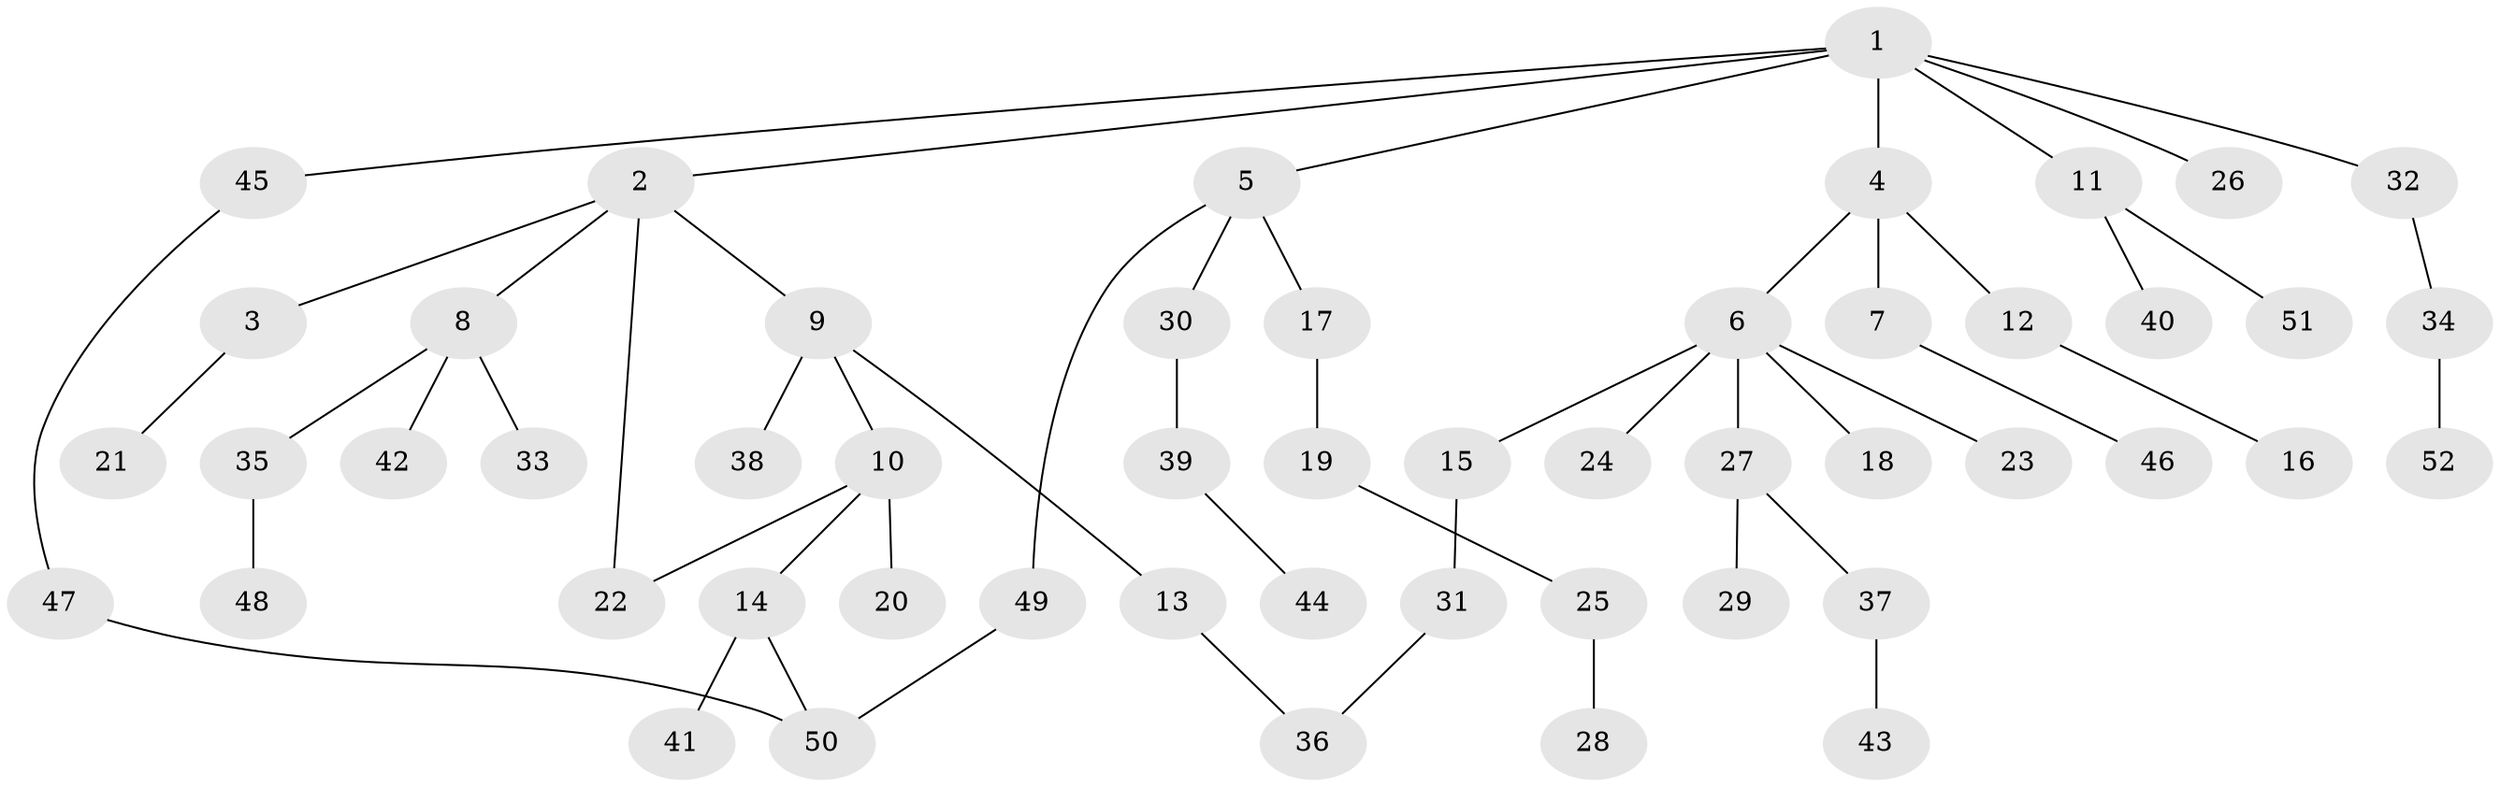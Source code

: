 // Generated by graph-tools (version 1.1) at 2025/25/03/09/25 03:25:26]
// undirected, 52 vertices, 55 edges
graph export_dot {
graph [start="1"]
  node [color=gray90,style=filled];
  1;
  2;
  3;
  4;
  5;
  6;
  7;
  8;
  9;
  10;
  11;
  12;
  13;
  14;
  15;
  16;
  17;
  18;
  19;
  20;
  21;
  22;
  23;
  24;
  25;
  26;
  27;
  28;
  29;
  30;
  31;
  32;
  33;
  34;
  35;
  36;
  37;
  38;
  39;
  40;
  41;
  42;
  43;
  44;
  45;
  46;
  47;
  48;
  49;
  50;
  51;
  52;
  1 -- 2;
  1 -- 4;
  1 -- 5;
  1 -- 11;
  1 -- 26;
  1 -- 32;
  1 -- 45;
  2 -- 3;
  2 -- 8;
  2 -- 9;
  2 -- 22;
  3 -- 21;
  4 -- 6;
  4 -- 7;
  4 -- 12;
  5 -- 17;
  5 -- 30;
  5 -- 49;
  6 -- 15;
  6 -- 18;
  6 -- 23;
  6 -- 24;
  6 -- 27;
  7 -- 46;
  8 -- 33;
  8 -- 35;
  8 -- 42;
  9 -- 10;
  9 -- 13;
  9 -- 38;
  10 -- 14;
  10 -- 20;
  10 -- 22;
  11 -- 40;
  11 -- 51;
  12 -- 16;
  13 -- 36;
  14 -- 41;
  14 -- 50;
  15 -- 31;
  17 -- 19;
  19 -- 25;
  25 -- 28;
  27 -- 29;
  27 -- 37;
  30 -- 39;
  31 -- 36;
  32 -- 34;
  34 -- 52;
  35 -- 48;
  37 -- 43;
  39 -- 44;
  45 -- 47;
  47 -- 50;
  49 -- 50;
}
